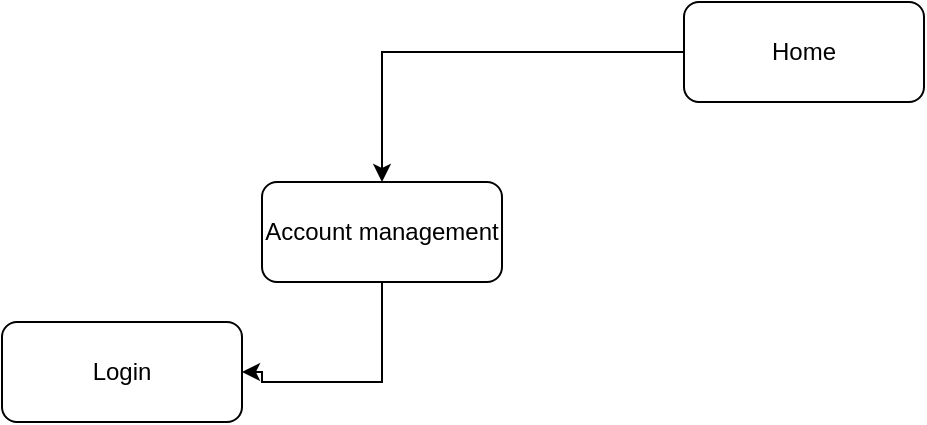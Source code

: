 <mxfile version="21.3.6" type="github">
  <diagram name="Page-1" id="ku1RCg__Z8RLZrUs5bY8">
    <mxGraphModel dx="1434" dy="796" grid="1" gridSize="10" guides="1" tooltips="1" connect="1" arrows="1" fold="1" page="1" pageScale="1" pageWidth="850" pageHeight="1100" math="0" shadow="0">
      <root>
        <mxCell id="0" />
        <mxCell id="1" parent="0" />
        <mxCell id="vrXxgvxvrwtz538lRD6f-8" style="edgeStyle=orthogonalEdgeStyle;rounded=0;orthogonalLoop=1;jettySize=auto;html=1;" edge="1" parent="1" source="vrXxgvxvrwtz538lRD6f-1" target="vrXxgvxvrwtz538lRD6f-7">
          <mxGeometry relative="1" as="geometry" />
        </mxCell>
        <mxCell id="vrXxgvxvrwtz538lRD6f-1" value="Home" style="rounded=1;whiteSpace=wrap;html=1;" vertex="1" parent="1">
          <mxGeometry x="371" y="50" width="120" height="50" as="geometry" />
        </mxCell>
        <mxCell id="vrXxgvxvrwtz538lRD6f-16" style="edgeStyle=orthogonalEdgeStyle;rounded=0;orthogonalLoop=1;jettySize=auto;html=1;" edge="1" parent="1" source="vrXxgvxvrwtz538lRD6f-7" target="vrXxgvxvrwtz538lRD6f-15">
          <mxGeometry relative="1" as="geometry">
            <Array as="points">
              <mxPoint x="220" y="240" />
              <mxPoint x="160" y="240" />
              <mxPoint x="160" y="235" />
            </Array>
          </mxGeometry>
        </mxCell>
        <mxCell id="vrXxgvxvrwtz538lRD6f-7" value="Account management" style="rounded=1;whiteSpace=wrap;html=1;" vertex="1" parent="1">
          <mxGeometry x="160" y="140" width="120" height="50" as="geometry" />
        </mxCell>
        <mxCell id="vrXxgvxvrwtz538lRD6f-15" value="Login" style="rounded=1;whiteSpace=wrap;html=1;" vertex="1" parent="1">
          <mxGeometry x="30" y="210" width="120" height="50" as="geometry" />
        </mxCell>
      </root>
    </mxGraphModel>
  </diagram>
</mxfile>
